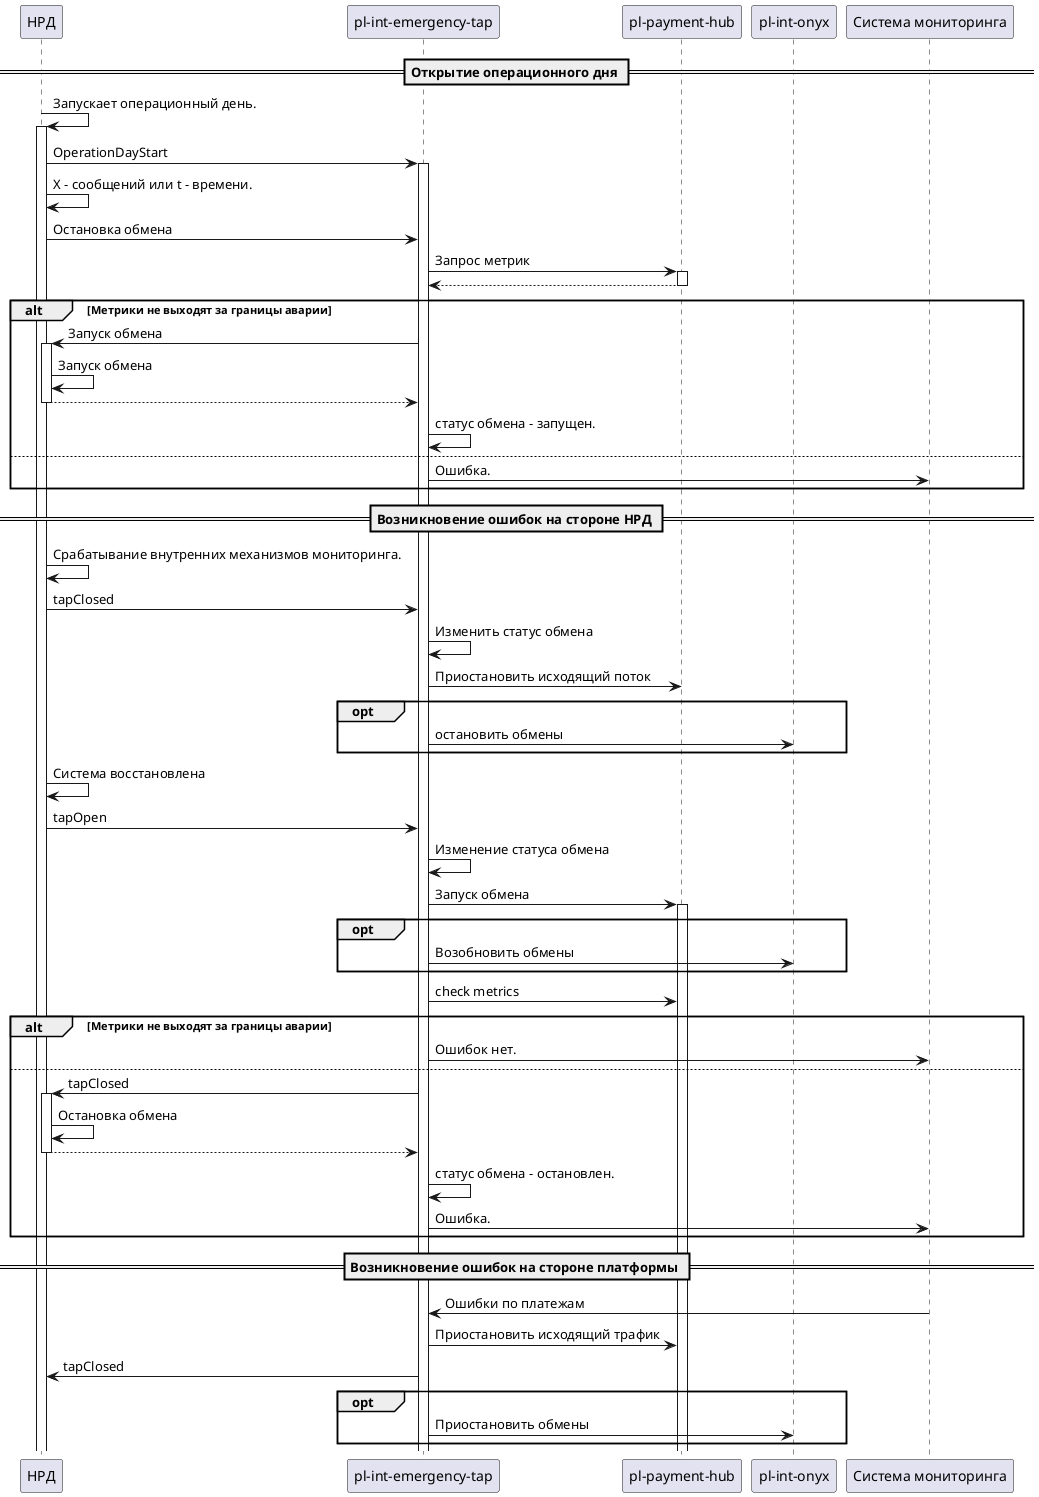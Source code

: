 @startuml
participant nsd as "НРД"

participant tap as "pl-int-emergency-tap"
participant hub as "pl-payment-hub"
participant onyx as "pl-int-onyx"
participant monitoring as "Система мониторинга"

== Открытие операционного дня ==

nsd -> nsd++ : Запускает операционный день.
nsd -> tap++ : OperationDayStart
nsd-> nsd : X - сообщений или t - времени.
nsd -> tap: Остановка обмена
tap -> hub++ : Запрос метрик
return
alt Метрики не выходят за границы аварии
    tap -> nsd++ : Запуск обмена
    nsd-> nsd : Запуск обмена
    return
    tap -> tap : статус обмена - запущен.
else
    tap -> monitoring : Ошибка.
end

== Возникновение ошибок на стороне НРД ==

nsd -> nsd : Срабатывание внутренних механизмов мониторинга.
nsd -> tap : tapClosed
tap -> tap : Изменить статус обмена
tap -> hub : Приостановить исходящий поток
opt
    tap -> onyx : остановить обмены
end

nsd -> nsd : Система восстановлена
nsd -> tap : tapOpen
tap -> tap : Изменение статуса обмена
tap -> hub++ : Запуск обмена
opt
    tap -> onyx : Возобновить обмены
end
tap -> hub : check metrics
alt Метрики не выходят за границы аварии

    tap -> monitoring : Ошибок нет.
else
  tap -> nsd++ : tapClosed
    nsd-> nsd : Остановка обмена
    return
    tap -> tap : статус обмена - остановлен.
    tap -> monitoring : Ошибка.
end

== Возникновение ошибок на стороне платформы ==

monitoring -> tap : Ошибки по платежам
tap -> hub : Приостановить исходящий трафик
tap -> nsd : tapClosed
opt
    tap -> onyx : Приостановить обмены
end
@enduml